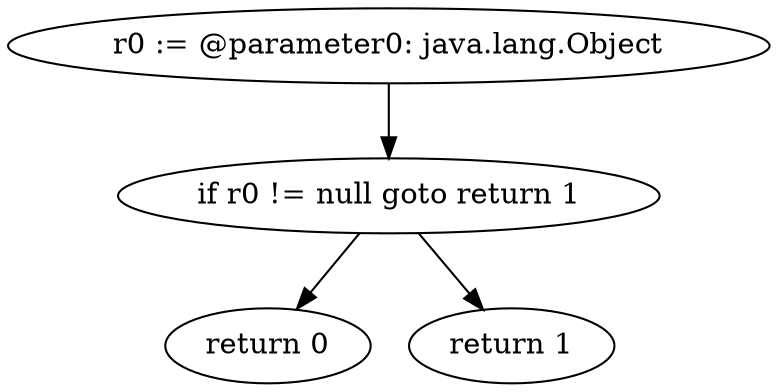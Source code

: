 digraph "unitGraph" {
    "r0 := @parameter0: java.lang.Object"
    "if r0 != null goto return 1"
    "return 0"
    "return 1"
    "r0 := @parameter0: java.lang.Object"->"if r0 != null goto return 1";
    "if r0 != null goto return 1"->"return 0";
    "if r0 != null goto return 1"->"return 1";
}
